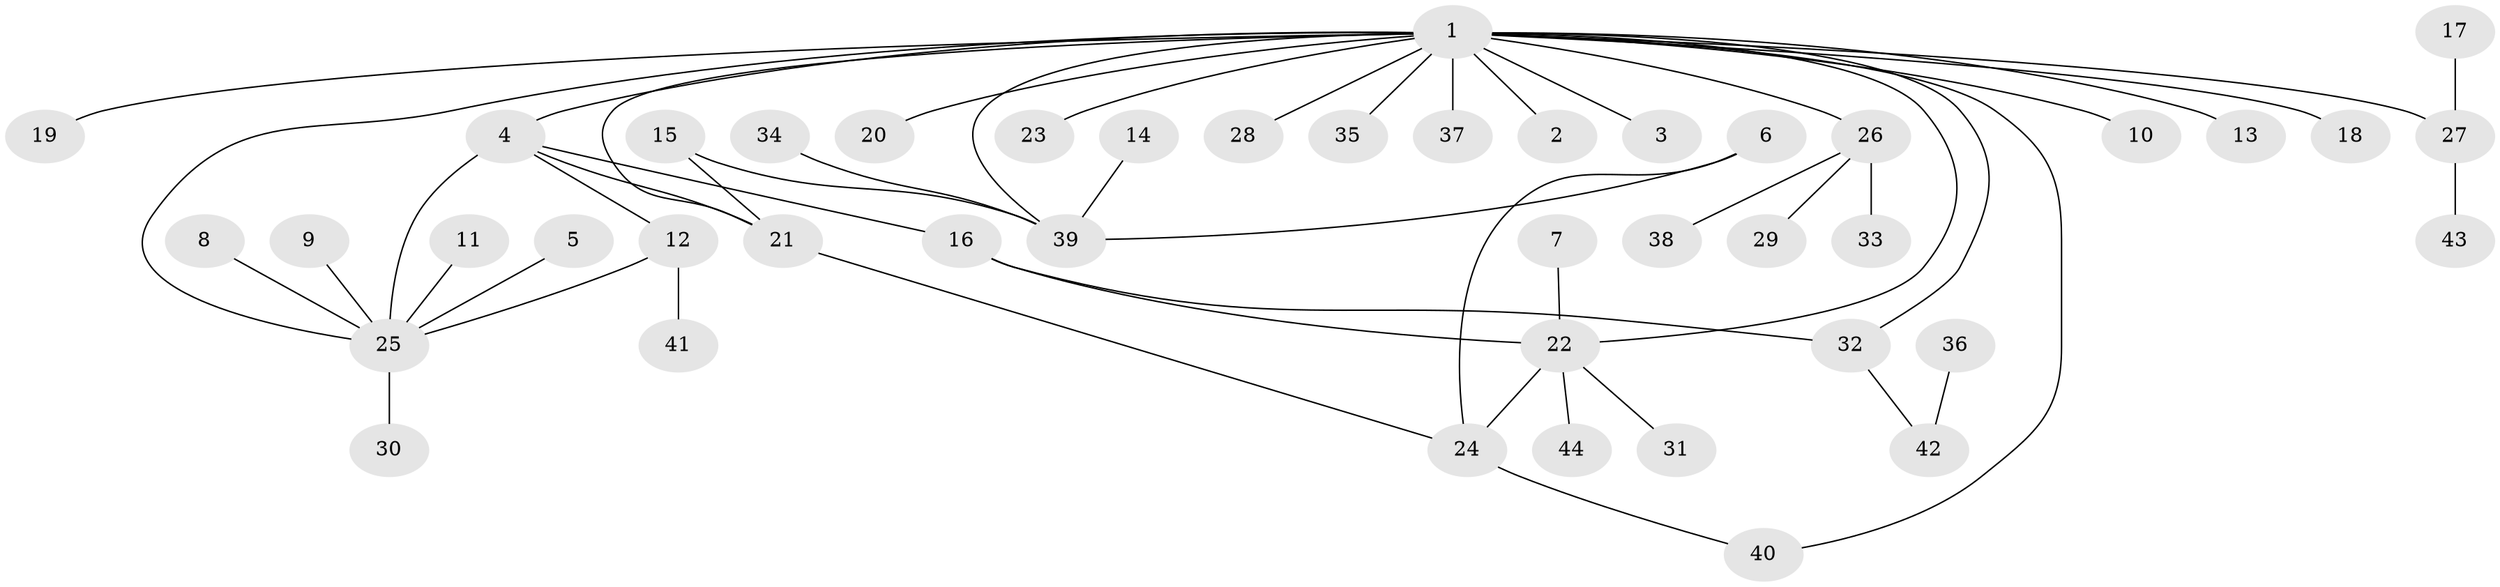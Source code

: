 // original degree distribution, {6: 0.022727272727272728, 18: 0.011363636363636364, 1: 0.5681818181818182, 3: 0.03409090909090909, 5: 0.045454545454545456, 8: 0.022727272727272728, 4: 0.07954545454545454, 2: 0.20454545454545456, 7: 0.011363636363636364}
// Generated by graph-tools (version 1.1) at 2025/25/03/09/25 03:25:55]
// undirected, 44 vertices, 52 edges
graph export_dot {
graph [start="1"]
  node [color=gray90,style=filled];
  1;
  2;
  3;
  4;
  5;
  6;
  7;
  8;
  9;
  10;
  11;
  12;
  13;
  14;
  15;
  16;
  17;
  18;
  19;
  20;
  21;
  22;
  23;
  24;
  25;
  26;
  27;
  28;
  29;
  30;
  31;
  32;
  33;
  34;
  35;
  36;
  37;
  38;
  39;
  40;
  41;
  42;
  43;
  44;
  1 -- 2 [weight=1.0];
  1 -- 3 [weight=1.0];
  1 -- 4 [weight=1.0];
  1 -- 10 [weight=1.0];
  1 -- 13 [weight=1.0];
  1 -- 18 [weight=1.0];
  1 -- 19 [weight=1.0];
  1 -- 20 [weight=1.0];
  1 -- 21 [weight=1.0];
  1 -- 22 [weight=1.0];
  1 -- 23 [weight=1.0];
  1 -- 25 [weight=1.0];
  1 -- 26 [weight=1.0];
  1 -- 27 [weight=1.0];
  1 -- 28 [weight=1.0];
  1 -- 32 [weight=1.0];
  1 -- 35 [weight=1.0];
  1 -- 37 [weight=2.0];
  1 -- 39 [weight=1.0];
  1 -- 40 [weight=1.0];
  4 -- 12 [weight=1.0];
  4 -- 16 [weight=1.0];
  4 -- 21 [weight=1.0];
  4 -- 25 [weight=1.0];
  5 -- 25 [weight=1.0];
  6 -- 24 [weight=1.0];
  6 -- 39 [weight=1.0];
  7 -- 22 [weight=1.0];
  8 -- 25 [weight=1.0];
  9 -- 25 [weight=1.0];
  11 -- 25 [weight=1.0];
  12 -- 25 [weight=1.0];
  12 -- 41 [weight=2.0];
  14 -- 39 [weight=1.0];
  15 -- 21 [weight=1.0];
  15 -- 39 [weight=1.0];
  16 -- 22 [weight=1.0];
  16 -- 32 [weight=1.0];
  17 -- 27 [weight=1.0];
  21 -- 24 [weight=1.0];
  22 -- 24 [weight=1.0];
  22 -- 31 [weight=1.0];
  22 -- 44 [weight=1.0];
  24 -- 40 [weight=1.0];
  25 -- 30 [weight=1.0];
  26 -- 29 [weight=1.0];
  26 -- 33 [weight=1.0];
  26 -- 38 [weight=1.0];
  27 -- 43 [weight=1.0];
  32 -- 42 [weight=1.0];
  34 -- 39 [weight=1.0];
  36 -- 42 [weight=1.0];
}

